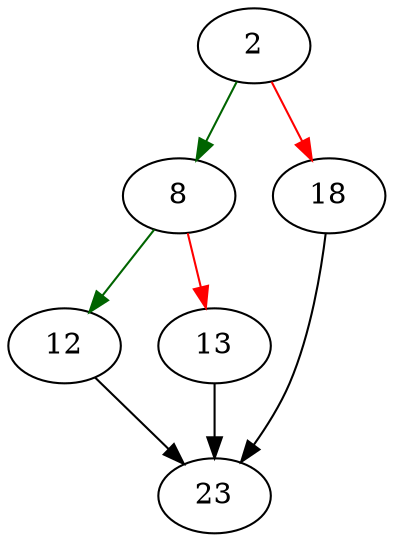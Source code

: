 strict digraph "sqlite3SubInt64" {
	// Node definitions.
	2 [entry=true];
	8;
	18;
	12;
	13;
	23;

	// Edge definitions.
	2 -> 8 [
		color=darkgreen
		cond=true
	];
	2 -> 18 [
		color=red
		cond=false
	];
	8 -> 12 [
		color=darkgreen
		cond=true
	];
	8 -> 13 [
		color=red
		cond=false
	];
	18 -> 23;
	12 -> 23;
	13 -> 23;
}